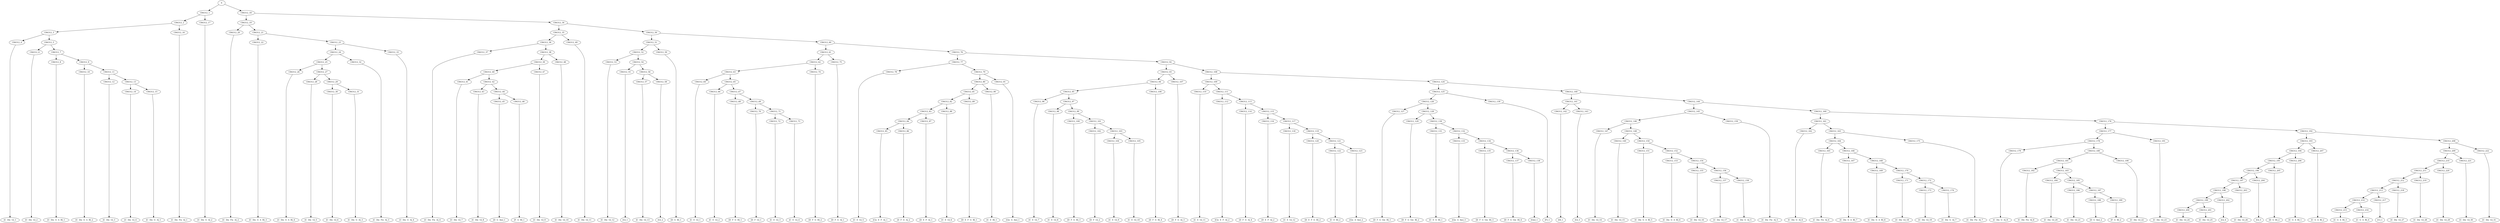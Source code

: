 digraph sample{
"S" -> "C84312_1";
"C84312_1" -> "C84312_2";
"C84312_2" -> "C84312_3";
"C84312_3" -> "C84312_4";
"C84312_4" -> "[C  Dis  G]_1";
"C84312_3" -> "C84312_5";
"C84312_5" -> "C84312_6";
"C84312_6" -> "[C  Dis  G]_2";
"C84312_5" -> "C84312_7";
"C84312_7" -> "C84312_8";
"C84312_8" -> "[C  Dis  G  A  B]_1";
"C84312_7" -> "C84312_9";
"C84312_9" -> "C84312_10";
"C84312_10" -> "[C  Dis  G  A  B]_2";
"C84312_9" -> "C84312_11";
"C84312_11" -> "C84312_12";
"C84312_12" -> "[C  Dis  G]_3";
"C84312_11" -> "C84312_13";
"C84312_13" -> "C84312_14";
"C84312_14" -> "[C  Dis  G]_4";
"C84312_13" -> "C84312_15";
"C84312_15" -> "[C  Dis  G  A]_1";
"C84312_2" -> "C84312_16";
"C84312_16" -> "[C  Dis  Fis  A]_1";
"C84312_1" -> "C84312_17";
"C84312_17" -> "[C  Dis  G  A]_2";
"S" -> "C84312_18";
"C84312_18" -> "C84312_19";
"C84312_19" -> "C84312_20";
"C84312_20" -> "[C  Dis  Fis  A]_2";
"C84312_19" -> "C84312_21";
"C84312_21" -> "C84312_22";
"C84312_22" -> "[C  Dis  G  A  B]_3";
"C84312_21" -> "C84312_23";
"C84312_23" -> "C84312_24";
"C84312_24" -> "C84312_25";
"C84312_25" -> "C84312_26";
"C84312_26" -> "[C  Dis  G  A  B]_4";
"C84312_25" -> "C84312_27";
"C84312_27" -> "C84312_28";
"C84312_28" -> "[C  Dis  G]_5";
"C84312_27" -> "C84312_29";
"C84312_29" -> "C84312_30";
"C84312_30" -> "[C  Dis  G]_6";
"C84312_29" -> "C84312_31";
"C84312_31" -> "[C  Dis  G  A]_3";
"C84312_24" -> "C84312_32";
"C84312_32" -> "[C  Dis  Fis  A]_3";
"C84312_23" -> "C84312_33";
"C84312_33" -> "[C  Dis  G  A]_4";
"C84312_18" -> "C84312_34";
"C84312_34" -> "C84312_35";
"C84312_35" -> "C84312_36";
"C84312_36" -> "C84312_37";
"C84312_37" -> "[C  Dis  Fis  A]_4";
"C84312_36" -> "C84312_38";
"C84312_38" -> "C84312_39";
"C84312_39" -> "C84312_40";
"C84312_40" -> "C84312_41";
"C84312_41" -> "[C  Dis  G]_7";
"C84312_40" -> "C84312_42";
"C84312_42" -> "C84312_43";
"C84312_43" -> "[C  Dis  G]_8";
"C84312_42" -> "C84312_44";
"C84312_44" -> "C84312_45";
"C84312_45" -> "[D  G  Ais]_1";
"C84312_44" -> "C84312_46";
"C84312_46" -> "[F  G  B]_1";
"C84312_39" -> "C84312_47";
"C84312_47" -> "[C  Dis  G]_9";
"C84312_38" -> "C84312_48";
"C84312_48" -> "[C  Dis  G]_10";
"C84312_35" -> "C84312_49";
"C84312_49" -> "[C  Dis  G]_11";
"C84312_34" -> "C84312_50";
"C84312_50" -> "C84312_51";
"C84312_51" -> "C84312_52";
"C84312_52" -> "C84312_53";
"C84312_53" -> "[C  Dis  G]_12";
"C84312_52" -> "C84312_54";
"C84312_54" -> "C84312_55";
"C84312_55" -> "[G]_1";
"C84312_54" -> "C84312_56";
"C84312_56" -> "C84312_57";
"C84312_57" -> "[C  Dis  G]_13";
"C84312_56" -> "C84312_58";
"C84312_58" -> "[G]_2";
"C84312_51" -> "C84312_59";
"C84312_59" -> "[D  G  B]_1";
"C84312_50" -> "C84312_60";
"C84312_60" -> "C84312_61";
"C84312_61" -> "C84312_62";
"C84312_62" -> "C84312_63";
"C84312_63" -> "C84312_64";
"C84312_64" -> "[C  E  G]_1";
"C84312_63" -> "C84312_65";
"C84312_65" -> "C84312_66";
"C84312_66" -> "[C  E  G]_2";
"C84312_65" -> "C84312_67";
"C84312_67" -> "C84312_68";
"C84312_68" -> "[D  F  G  B]_1";
"C84312_67" -> "C84312_69";
"C84312_69" -> "C84312_70";
"C84312_70" -> "[D  F  G]_1";
"C84312_69" -> "C84312_71";
"C84312_71" -> "C84312_72";
"C84312_72" -> "[C  E  G]_3";
"C84312_71" -> "C84312_73";
"C84312_73" -> "[C  E  G]_4";
"C84312_62" -> "C84312_74";
"C84312_74" -> "[D  F  G  B]_2";
"C84312_61" -> "C84312_75";
"C84312_75" -> "[D  F  G  A]_1";
"C84312_60" -> "C84312_76";
"C84312_76" -> "C84312_77";
"C84312_77" -> "C84312_78";
"C84312_78" -> "[C  E  G]_5";
"C84312_77" -> "C84312_79";
"C84312_79" -> "C84312_80";
"C84312_80" -> "C84312_81";
"C84312_81" -> "C84312_82";
"C84312_82" -> "C84312_83";
"C84312_83" -> "C84312_84";
"C84312_84" -> "C84312_85";
"C84312_85" -> "[Cis  E  F  A]_1";
"C84312_84" -> "C84312_86";
"C84312_86" -> "[D  F  G  A]_2";
"C84312_83" -> "C84312_87";
"C84312_87" -> "[D  E  F  A]_1";
"C84312_82" -> "C84312_88";
"C84312_88" -> "[C  E  G]_6";
"C84312_81" -> "C84312_89";
"C84312_89" -> "[D  E  F  G  B]_1";
"C84312_80" -> "C84312_90";
"C84312_90" -> "[C  E  B]_1";
"C84312_79" -> "C84312_91";
"C84312_91" -> "[Gis  A  Ais]_1";
"C84312_76" -> "C84312_92";
"C84312_92" -> "C84312_93";
"C84312_93" -> "C84312_94";
"C84312_94" -> "C84312_95";
"C84312_95" -> "C84312_96";
"C84312_96" -> "[C  E  G]_7";
"C84312_95" -> "C84312_97";
"C84312_97" -> "C84312_98";
"C84312_98" -> "[C  E  G]_8";
"C84312_97" -> "C84312_99";
"C84312_99" -> "C84312_100";
"C84312_100" -> "[D  F  G  B]_3";
"C84312_99" -> "C84312_101";
"C84312_101" -> "C84312_102";
"C84312_102" -> "[D  F  G]_2";
"C84312_101" -> "C84312_103";
"C84312_103" -> "C84312_104";
"C84312_104" -> "[C  E  G]_9";
"C84312_103" -> "C84312_105";
"C84312_105" -> "[C  E  G]_10";
"C84312_94" -> "C84312_106";
"C84312_106" -> "[D  F  G  B]_4";
"C84312_93" -> "C84312_107";
"C84312_107" -> "[D  F  G  A]_3";
"C84312_92" -> "C84312_108";
"C84312_108" -> "C84312_109";
"C84312_109" -> "C84312_110";
"C84312_110" -> "[C  E  G]_11";
"C84312_109" -> "C84312_111";
"C84312_111" -> "C84312_112";
"C84312_112" -> "[Cis  E  F  A]_2";
"C84312_111" -> "C84312_113";
"C84312_113" -> "C84312_114";
"C84312_114" -> "[D  F  G  A]_4";
"C84312_113" -> "C84312_115";
"C84312_115" -> "C84312_116";
"C84312_116" -> "[D  E  F  A]_2";
"C84312_115" -> "C84312_117";
"C84312_117" -> "C84312_118";
"C84312_118" -> "[C  E  G]_12";
"C84312_117" -> "C84312_119";
"C84312_119" -> "C84312_120";
"C84312_120" -> "[D  E  F  G  B]_2";
"C84312_119" -> "C84312_121";
"C84312_121" -> "C84312_122";
"C84312_122" -> "[C  E  B]_2";
"C84312_121" -> "C84312_123";
"C84312_123" -> "[Gis  A  Ais]_2";
"C84312_108" -> "C84312_124";
"C84312_124" -> "C84312_125";
"C84312_125" -> "C84312_126";
"C84312_126" -> "C84312_127";
"C84312_127" -> "[D  F  G  Gis  B]_1";
"C84312_126" -> "C84312_128";
"C84312_128" -> "C84312_129";
"C84312_129" -> "[D  F  G  Gis  B]_2";
"C84312_128" -> "C84312_130";
"C84312_130" -> "C84312_131";
"C84312_131" -> "[C  E  G  B]_1";
"C84312_130" -> "C84312_132";
"C84312_132" -> "C84312_133";
"C84312_133" -> "[Gis  A  Ais]_3";
"C84312_132" -> "C84312_134";
"C84312_134" -> "C84312_135";
"C84312_135" -> "[D  F  G  Gis  B]_3";
"C84312_134" -> "C84312_136";
"C84312_136" -> "C84312_137";
"C84312_137" -> "[D  F  G  Gis  B]_4";
"C84312_136" -> "C84312_138";
"C84312_138" -> "[Gis]_1";
"C84312_125" -> "C84312_139";
"C84312_139" -> "[F]_1";
"C84312_124" -> "C84312_140";
"C84312_140" -> "C84312_141";
"C84312_141" -> "C84312_142";
"C84312_142" -> "[D]_1";
"C84312_141" -> "C84312_143";
"C84312_143" -> "[G]_3";
"C84312_140" -> "C84312_144";
"C84312_144" -> "C84312_145";
"C84312_145" -> "C84312_146";
"C84312_146" -> "C84312_147";
"C84312_147" -> "[C  Dis  G]_14";
"C84312_146" -> "C84312_148";
"C84312_148" -> "C84312_149";
"C84312_149" -> "[C  Dis  G]_15";
"C84312_148" -> "C84312_150";
"C84312_150" -> "C84312_151";
"C84312_151" -> "[C  Dis  G  A  B]_5";
"C84312_150" -> "C84312_152";
"C84312_152" -> "C84312_153";
"C84312_153" -> "[C  Dis  G  A  B]_6";
"C84312_152" -> "C84312_154";
"C84312_154" -> "C84312_155";
"C84312_155" -> "[C  Dis  G]_16";
"C84312_154" -> "C84312_156";
"C84312_156" -> "C84312_157";
"C84312_157" -> "[C  Dis  G]_17";
"C84312_156" -> "C84312_158";
"C84312_158" -> "[C  Dis  G  A]_5";
"C84312_145" -> "C84312_159";
"C84312_159" -> "[C  Dis  Fis  A]_5";
"C84312_144" -> "C84312_160";
"C84312_160" -> "C84312_161";
"C84312_161" -> "C84312_162";
"C84312_162" -> "[C  Dis  G  A]_6";
"C84312_161" -> "C84312_163";
"C84312_163" -> "C84312_164";
"C84312_164" -> "C84312_165";
"C84312_165" -> "[C  Dis  Fis  A]_6";
"C84312_164" -> "C84312_166";
"C84312_166" -> "C84312_167";
"C84312_167" -> "[C  Dis  G  A  B]_7";
"C84312_166" -> "C84312_168";
"C84312_168" -> "C84312_169";
"C84312_169" -> "[C  Dis  G  A  B]_8";
"C84312_168" -> "C84312_170";
"C84312_170" -> "C84312_171";
"C84312_171" -> "[C  Dis  G]_18";
"C84312_170" -> "C84312_172";
"C84312_172" -> "C84312_173";
"C84312_173" -> "[C  Dis  G]_19";
"C84312_172" -> "C84312_174";
"C84312_174" -> "[C  Dis  G  A]_7";
"C84312_163" -> "C84312_175";
"C84312_175" -> "[C  Dis  Fis  A]_7";
"C84312_160" -> "C84312_176";
"C84312_176" -> "C84312_177";
"C84312_177" -> "C84312_178";
"C84312_178" -> "C84312_179";
"C84312_179" -> "[C  Dis  G  A]_8";
"C84312_178" -> "C84312_180";
"C84312_180" -> "C84312_181";
"C84312_181" -> "C84312_182";
"C84312_182" -> "[C  Dis  Fis  A]_8";
"C84312_181" -> "C84312_183";
"C84312_183" -> "C84312_184";
"C84312_184" -> "[C  Dis  G]_20";
"C84312_183" -> "C84312_185";
"C84312_185" -> "C84312_186";
"C84312_186" -> "[C  Dis  G]_21";
"C84312_185" -> "C84312_187";
"C84312_187" -> "C84312_188";
"C84312_188" -> "[D  G  Ais]_2";
"C84312_187" -> "C84312_189";
"C84312_189" -> "[F  G  B]_2";
"C84312_180" -> "C84312_190";
"C84312_190" -> "[C  Dis  G]_22";
"C84312_177" -> "C84312_191";
"C84312_191" -> "[C  Dis  G]_23";
"C84312_176" -> "C84312_192";
"C84312_192" -> "C84312_193";
"C84312_193" -> "C84312_194";
"C84312_194" -> "C84312_195";
"C84312_195" -> "C84312_196";
"C84312_196" -> "C84312_197";
"C84312_197" -> "C84312_198";
"C84312_198" -> "C84312_199";
"C84312_199" -> "C84312_200";
"C84312_200" -> "[C  Dis  G]_24";
"C84312_199" -> "C84312_201";
"C84312_201" -> "[C  Dis  G]_25";
"C84312_198" -> "C84312_202";
"C84312_202" -> "[G]_4";
"C84312_197" -> "C84312_203";
"C84312_203" -> "[C  Dis  G]_26";
"C84312_196" -> "C84312_204";
"C84312_204" -> "[G]_5";
"C84312_195" -> "C84312_205";
"C84312_205" -> "[D  G  B]_2";
"C84312_194" -> "C84312_206";
"C84312_206" -> "[C  G  A  B]_1";
"C84312_193" -> "C84312_207";
"C84312_207" -> "[C  G  A  B]_2";
"C84312_192" -> "C84312_208";
"C84312_208" -> "C84312_209";
"C84312_209" -> "C84312_210";
"C84312_210" -> "C84312_211";
"C84312_211" -> "C84312_212";
"C84312_212" -> "C84312_213";
"C84312_213" -> "C84312_214";
"C84312_214" -> "C84312_215";
"C84312_215" -> "[C  G  A  B]_3";
"C84312_214" -> "C84312_216";
"C84312_216" -> "[C  G  A  B]_4";
"C84312_213" -> "C84312_217";
"C84312_217" -> "[C]_1";
"C84312_212" -> "C84312_218";
"C84312_218" -> "[C  Dis  G]_27";
"C84312_211" -> "C84312_219";
"C84312_219" -> "[C  Dis  G]_28";
"C84312_210" -> "C84312_220";
"C84312_220" -> "[C  Dis  G]_29";
"C84312_209" -> "C84312_221";
"C84312_221" -> "[C  Dis  G]_30";
"C84312_208" -> "C84312_222";
"C84312_222" -> "[C  Dis  G]_31";

{rank = min; "S";}
{rank = same; "C84312_1"; "C84312_18";}
{rank = same; "C84312_2"; "C84312_17"; "C84312_19"; "C84312_34";}
{rank = same; "C84312_3"; "C84312_16"; "C84312_20"; "C84312_21"; "C84312_35"; "C84312_50";}
{rank = same; "C84312_4"; "C84312_5"; "C84312_22"; "C84312_23"; "C84312_36"; "C84312_49"; "C84312_51"; "C84312_60";}
{rank = same; "C84312_6"; "C84312_7"; "C84312_24"; "C84312_33"; "C84312_37"; "C84312_38"; "C84312_52"; "C84312_59"; "C84312_61"; "C84312_76";}
{rank = same; "C84312_8"; "C84312_9"; "C84312_25"; "C84312_32"; "C84312_39"; "C84312_48"; "C84312_53"; "C84312_54"; "C84312_62"; "C84312_75"; "C84312_77"; "C84312_92";}
{rank = same; "C84312_10"; "C84312_11"; "C84312_26"; "C84312_27"; "C84312_40"; "C84312_47"; "C84312_55"; "C84312_56"; "C84312_63"; "C84312_74"; "C84312_78"; "C84312_79"; "C84312_93"; "C84312_108";}
{rank = same; "C84312_12"; "C84312_13"; "C84312_28"; "C84312_29"; "C84312_41"; "C84312_42"; "C84312_57"; "C84312_58"; "C84312_64"; "C84312_65"; "C84312_80"; "C84312_91"; "C84312_94"; "C84312_107"; "C84312_109"; "C84312_124";}
{rank = same; "C84312_14"; "C84312_15"; "C84312_30"; "C84312_31"; "C84312_43"; "C84312_44"; "C84312_66"; "C84312_67"; "C84312_81"; "C84312_90"; "C84312_95"; "C84312_106"; "C84312_110"; "C84312_111"; "C84312_125"; "C84312_140";}
{rank = same; "C84312_45"; "C84312_46"; "C84312_68"; "C84312_69"; "C84312_82"; "C84312_89"; "C84312_96"; "C84312_97"; "C84312_112"; "C84312_113"; "C84312_126"; "C84312_139"; "C84312_141"; "C84312_144";}
{rank = same; "C84312_70"; "C84312_71"; "C84312_83"; "C84312_88"; "C84312_98"; "C84312_99"; "C84312_114"; "C84312_115"; "C84312_127"; "C84312_128"; "C84312_142"; "C84312_143"; "C84312_145"; "C84312_160";}
{rank = same; "C84312_72"; "C84312_73"; "C84312_84"; "C84312_87"; "C84312_100"; "C84312_101"; "C84312_116"; "C84312_117"; "C84312_129"; "C84312_130"; "C84312_146"; "C84312_159"; "C84312_161"; "C84312_176";}
{rank = same; "C84312_85"; "C84312_86"; "C84312_102"; "C84312_103"; "C84312_118"; "C84312_119"; "C84312_131"; "C84312_132"; "C84312_147"; "C84312_148"; "C84312_162"; "C84312_163"; "C84312_177"; "C84312_192";}
{rank = same; "C84312_104"; "C84312_105"; "C84312_120"; "C84312_121"; "C84312_133"; "C84312_134"; "C84312_149"; "C84312_150"; "C84312_164"; "C84312_175"; "C84312_178"; "C84312_191"; "C84312_193"; "C84312_208";}
{rank = same; "C84312_122"; "C84312_123"; "C84312_135"; "C84312_136"; "C84312_151"; "C84312_152"; "C84312_165"; "C84312_166"; "C84312_179"; "C84312_180"; "C84312_194"; "C84312_207"; "C84312_209"; "C84312_222";}
{rank = same; "C84312_137"; "C84312_138"; "C84312_153"; "C84312_154"; "C84312_167"; "C84312_168"; "C84312_181"; "C84312_190"; "C84312_195"; "C84312_206"; "C84312_210"; "C84312_221";}
{rank = same; "C84312_155"; "C84312_156"; "C84312_169"; "C84312_170"; "C84312_182"; "C84312_183"; "C84312_196"; "C84312_205"; "C84312_211"; "C84312_220";}
{rank = same; "C84312_157"; "C84312_158"; "C84312_171"; "C84312_172"; "C84312_184"; "C84312_185"; "C84312_197"; "C84312_204"; "C84312_212"; "C84312_219";}
{rank = same; "C84312_173"; "C84312_174"; "C84312_186"; "C84312_187"; "C84312_198"; "C84312_203"; "C84312_213"; "C84312_218";}
{rank = same; "C84312_188"; "C84312_189"; "C84312_199"; "C84312_202"; "C84312_214"; "C84312_217";}
{rank = same; "C84312_200"; "C84312_201"; "C84312_215"; "C84312_216";}
{rank = same; "[C  Dis  Fis  A]_1"; "[C  Dis  Fis  A]_2"; "[C  Dis  Fis  A]_3"; "[C  Dis  Fis  A]_4"; "[C  Dis  Fis  A]_5"; "[C  Dis  Fis  A]_6"; "[C  Dis  Fis  A]_7"; "[C  Dis  Fis  A]_8"; "[C  Dis  G  A  B]_1"; "[C  Dis  G  A  B]_2"; "[C  Dis  G  A  B]_3"; "[C  Dis  G  A  B]_4"; "[C  Dis  G  A  B]_5"; "[C  Dis  G  A  B]_6"; "[C  Dis  G  A  B]_7"; "[C  Dis  G  A  B]_8"; "[C  Dis  G  A]_1"; "[C  Dis  G  A]_2"; "[C  Dis  G  A]_3"; "[C  Dis  G  A]_4"; "[C  Dis  G  A]_5"; "[C  Dis  G  A]_6"; "[C  Dis  G  A]_7"; "[C  Dis  G  A]_8"; "[C  Dis  G]_1"; "[C  Dis  G]_2"; "[C  Dis  G]_3"; "[C  Dis  G]_4"; "[C  Dis  G]_5"; "[C  Dis  G]_6"; "[C  Dis  G]_7"; "[C  Dis  G]_8"; "[C  Dis  G]_9"; "[C  Dis  G]_10"; "[C  Dis  G]_11"; "[C  Dis  G]_12"; "[C  Dis  G]_13"; "[C  Dis  G]_14"; "[C  Dis  G]_15"; "[C  Dis  G]_16"; "[C  Dis  G]_17"; "[C  Dis  G]_18"; "[C  Dis  G]_19"; "[C  Dis  G]_20"; "[C  Dis  G]_21"; "[C  Dis  G]_22"; "[C  Dis  G]_23"; "[C  Dis  G]_24"; "[C  Dis  G]_25"; "[C  Dis  G]_26"; "[C  Dis  G]_27"; "[C  Dis  G]_28"; "[C  Dis  G]_29"; "[C  Dis  G]_30"; "[C  Dis  G]_31"; "[C  E  B]_1"; "[C  E  B]_2"; "[C  E  G  B]_1"; "[C  E  G]_1"; "[C  E  G]_2"; "[C  E  G]_3"; "[C  E  G]_4"; "[C  E  G]_5"; "[C  E  G]_6"; "[C  E  G]_7"; "[C  E  G]_8"; "[C  E  G]_9"; "[C  E  G]_10"; "[C  E  G]_11"; "[C  E  G]_12"; "[C  G  A  B]_1"; "[C  G  A  B]_2"; "[C  G  A  B]_3"; "[C  G  A  B]_4"; "[C]_1"; "[Cis  E  F  A]_1"; "[Cis  E  F  A]_2"; "[D  E  F  A]_1"; "[D  E  F  A]_2"; "[D  E  F  G  B]_1"; "[D  E  F  G  B]_2"; "[D  F  G  A]_1"; "[D  F  G  A]_2"; "[D  F  G  A]_3"; "[D  F  G  A]_4"; "[D  F  G  B]_1"; "[D  F  G  B]_2"; "[D  F  G  B]_3"; "[D  F  G  B]_4"; "[D  F  G  Gis  B]_1"; "[D  F  G  Gis  B]_2"; "[D  F  G  Gis  B]_3"; "[D  F  G  Gis  B]_4"; "[D  F  G]_1"; "[D  F  G]_2"; "[D  G  Ais]_1"; "[D  G  Ais]_2"; "[D  G  B]_1"; "[D  G  B]_2"; "[D]_1"; "[F  G  B]_1"; "[F  G  B]_2"; "[F]_1"; "[G]_1"; "[G]_2"; "[G]_3"; "[G]_4"; "[G]_5"; "[Gis  A  Ais]_1"; "[Gis  A  Ais]_2"; "[Gis  A  Ais]_3"; "[Gis]_1";}
}